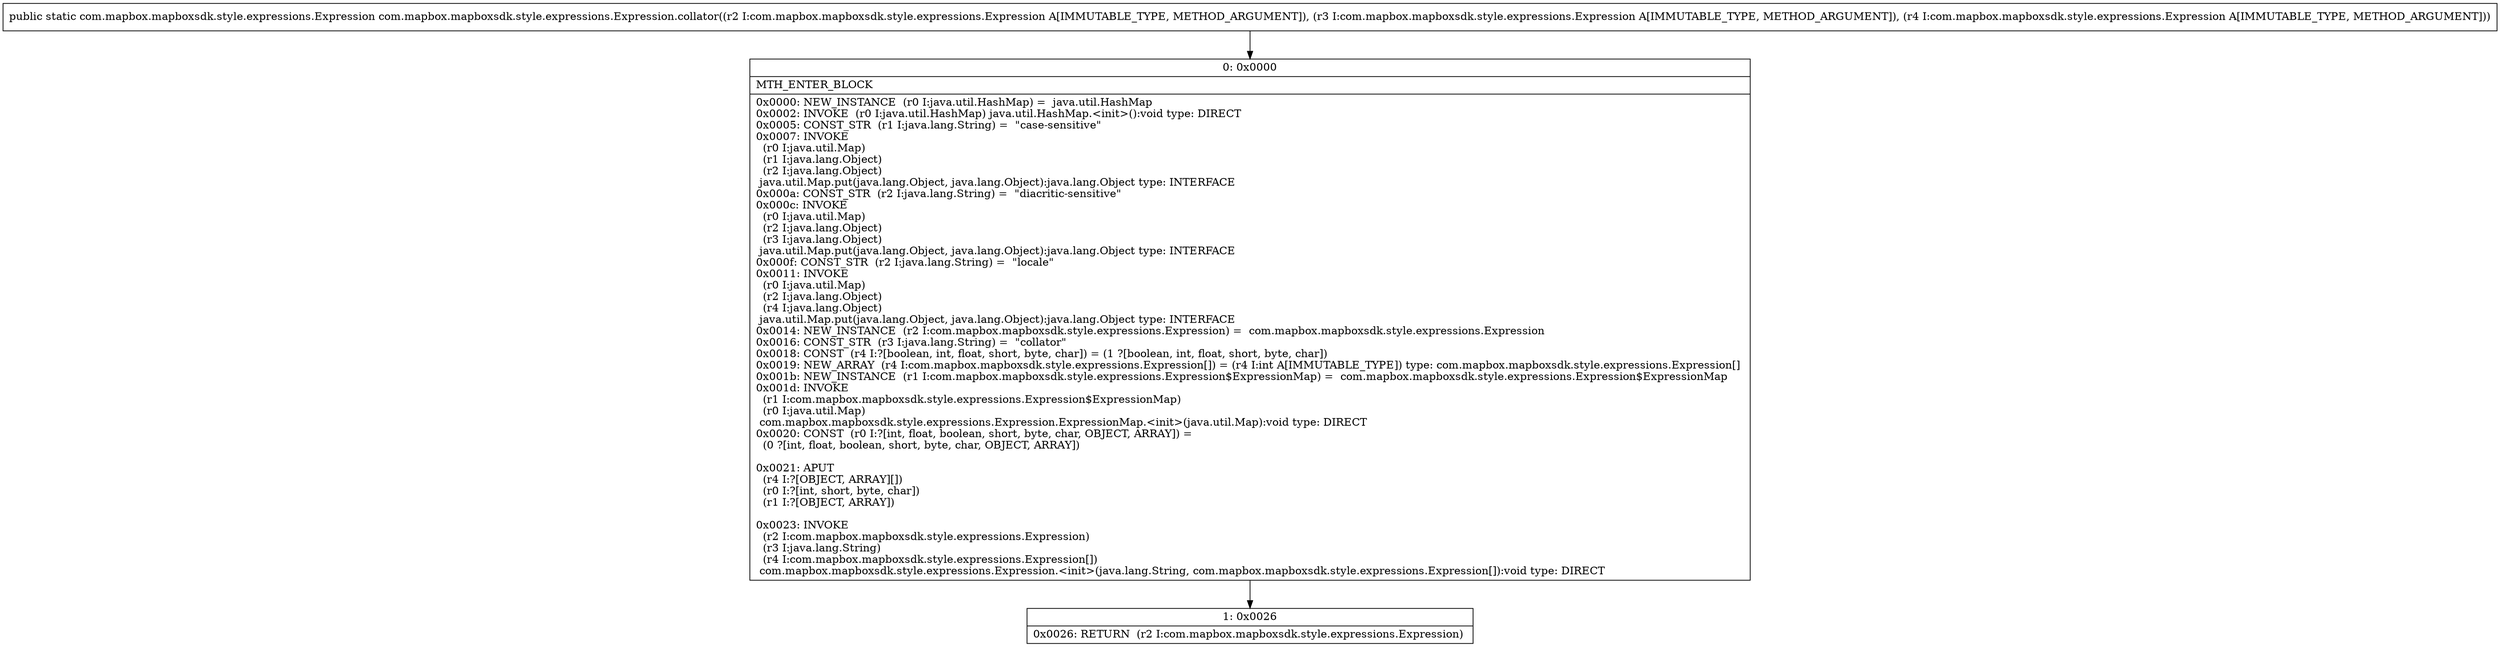 digraph "CFG forcom.mapbox.mapboxsdk.style.expressions.Expression.collator(Lcom\/mapbox\/mapboxsdk\/style\/expressions\/Expression;Lcom\/mapbox\/mapboxsdk\/style\/expressions\/Expression;Lcom\/mapbox\/mapboxsdk\/style\/expressions\/Expression;)Lcom\/mapbox\/mapboxsdk\/style\/expressions\/Expression;" {
Node_0 [shape=record,label="{0\:\ 0x0000|MTH_ENTER_BLOCK\l|0x0000: NEW_INSTANCE  (r0 I:java.util.HashMap) =  java.util.HashMap \l0x0002: INVOKE  (r0 I:java.util.HashMap) java.util.HashMap.\<init\>():void type: DIRECT \l0x0005: CONST_STR  (r1 I:java.lang.String) =  \"case\-sensitive\" \l0x0007: INVOKE  \l  (r0 I:java.util.Map)\l  (r1 I:java.lang.Object)\l  (r2 I:java.lang.Object)\l java.util.Map.put(java.lang.Object, java.lang.Object):java.lang.Object type: INTERFACE \l0x000a: CONST_STR  (r2 I:java.lang.String) =  \"diacritic\-sensitive\" \l0x000c: INVOKE  \l  (r0 I:java.util.Map)\l  (r2 I:java.lang.Object)\l  (r3 I:java.lang.Object)\l java.util.Map.put(java.lang.Object, java.lang.Object):java.lang.Object type: INTERFACE \l0x000f: CONST_STR  (r2 I:java.lang.String) =  \"locale\" \l0x0011: INVOKE  \l  (r0 I:java.util.Map)\l  (r2 I:java.lang.Object)\l  (r4 I:java.lang.Object)\l java.util.Map.put(java.lang.Object, java.lang.Object):java.lang.Object type: INTERFACE \l0x0014: NEW_INSTANCE  (r2 I:com.mapbox.mapboxsdk.style.expressions.Expression) =  com.mapbox.mapboxsdk.style.expressions.Expression \l0x0016: CONST_STR  (r3 I:java.lang.String) =  \"collator\" \l0x0018: CONST  (r4 I:?[boolean, int, float, short, byte, char]) = (1 ?[boolean, int, float, short, byte, char]) \l0x0019: NEW_ARRAY  (r4 I:com.mapbox.mapboxsdk.style.expressions.Expression[]) = (r4 I:int A[IMMUTABLE_TYPE]) type: com.mapbox.mapboxsdk.style.expressions.Expression[] \l0x001b: NEW_INSTANCE  (r1 I:com.mapbox.mapboxsdk.style.expressions.Expression$ExpressionMap) =  com.mapbox.mapboxsdk.style.expressions.Expression$ExpressionMap \l0x001d: INVOKE  \l  (r1 I:com.mapbox.mapboxsdk.style.expressions.Expression$ExpressionMap)\l  (r0 I:java.util.Map)\l com.mapbox.mapboxsdk.style.expressions.Expression.ExpressionMap.\<init\>(java.util.Map):void type: DIRECT \l0x0020: CONST  (r0 I:?[int, float, boolean, short, byte, char, OBJECT, ARRAY]) = \l  (0 ?[int, float, boolean, short, byte, char, OBJECT, ARRAY])\l \l0x0021: APUT  \l  (r4 I:?[OBJECT, ARRAY][])\l  (r0 I:?[int, short, byte, char])\l  (r1 I:?[OBJECT, ARRAY])\l \l0x0023: INVOKE  \l  (r2 I:com.mapbox.mapboxsdk.style.expressions.Expression)\l  (r3 I:java.lang.String)\l  (r4 I:com.mapbox.mapboxsdk.style.expressions.Expression[])\l com.mapbox.mapboxsdk.style.expressions.Expression.\<init\>(java.lang.String, com.mapbox.mapboxsdk.style.expressions.Expression[]):void type: DIRECT \l}"];
Node_1 [shape=record,label="{1\:\ 0x0026|0x0026: RETURN  (r2 I:com.mapbox.mapboxsdk.style.expressions.Expression) \l}"];
MethodNode[shape=record,label="{public static com.mapbox.mapboxsdk.style.expressions.Expression com.mapbox.mapboxsdk.style.expressions.Expression.collator((r2 I:com.mapbox.mapboxsdk.style.expressions.Expression A[IMMUTABLE_TYPE, METHOD_ARGUMENT]), (r3 I:com.mapbox.mapboxsdk.style.expressions.Expression A[IMMUTABLE_TYPE, METHOD_ARGUMENT]), (r4 I:com.mapbox.mapboxsdk.style.expressions.Expression A[IMMUTABLE_TYPE, METHOD_ARGUMENT])) }"];
MethodNode -> Node_0;
Node_0 -> Node_1;
}

